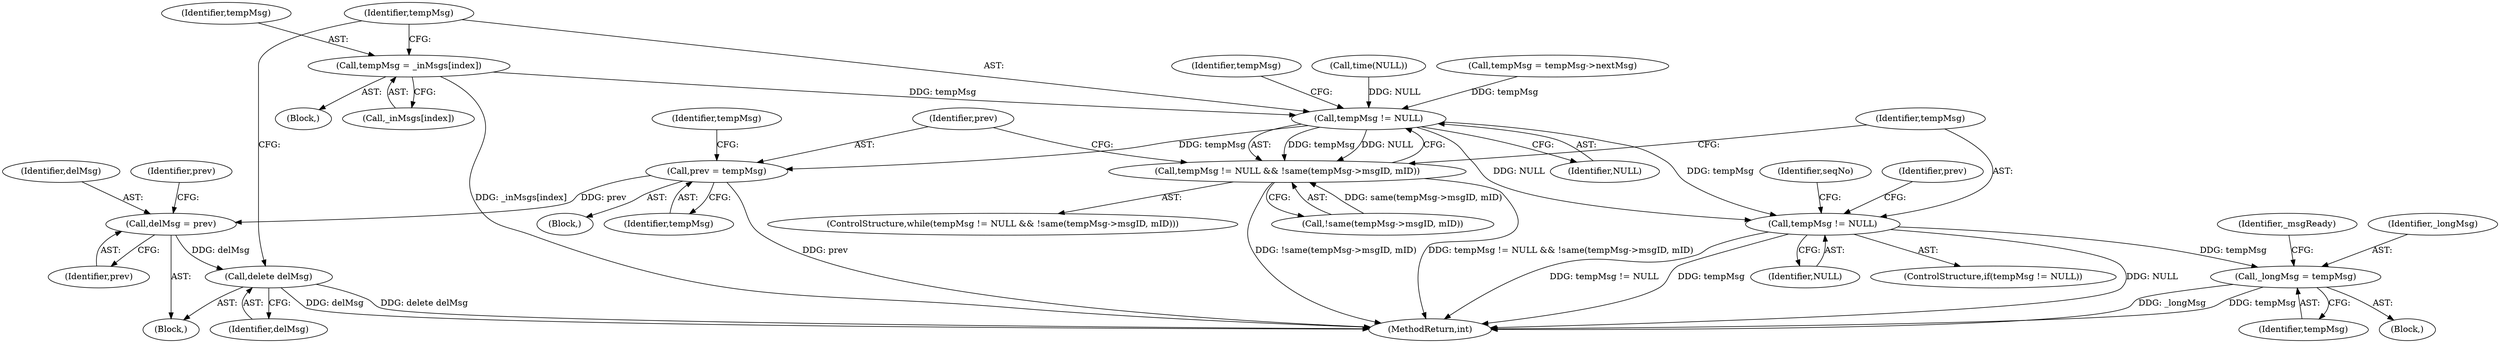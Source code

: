 digraph "0_htcondor_5e5571d1a431eb3c61977b6dd6ec90186ef79867_2@array" {
"1000288" [label="(Call,tempMsg = _inMsgs[index])"];
"1000295" [label="(Call,tempMsg != NULL)"];
"1000294" [label="(Call,tempMsg != NULL && !same(tempMsg->msgID, mID))"];
"1000305" [label="(Call,prev = tempMsg)"];
"1000329" [label="(Call,delMsg = prev)"];
"1000389" [label="(Call,delete delMsg)"];
"1000392" [label="(Call,tempMsg != NULL)"];
"1000416" [label="(Call,_longMsg = tempMsg)"];
"1000418" [label="(Identifier,tempMsg)"];
"1000306" [label="(Identifier,prev)"];
"1000333" [label="(Identifier,prev)"];
"1000309" [label="(Identifier,tempMsg)"];
"1000321" [label="(Block,)"];
"1000416" [label="(Call,_longMsg = tempMsg)"];
"1000109" [label="(Block,)"];
"1000330" [label="(Identifier,delMsg)"];
"1000390" [label="(Identifier,delMsg)"];
"1000296" [label="(Identifier,tempMsg)"];
"1000294" [label="(Call,tempMsg != NULL && !same(tempMsg->msgID, mID))"];
"1000394" [label="(Identifier,NULL)"];
"1000293" [label="(ControlStructure,while(tempMsg != NULL && !same(tempMsg->msgID, mID)))"];
"1000301" [label="(Identifier,tempMsg)"];
"1000298" [label="(Call,!same(tempMsg->msgID, mID))"];
"1000398" [label="(Identifier,seqNo)"];
"1000307" [label="(Identifier,tempMsg)"];
"1000270" [label="(Call,time(NULL))"];
"1000389" [label="(Call,delete delMsg)"];
"1000454" [label="(Identifier,prev)"];
"1000308" [label="(Call,tempMsg = tempMsg->nextMsg)"];
"1000288" [label="(Call,tempMsg = _inMsgs[index])"];
"1000305" [label="(Call,prev = tempMsg)"];
"1000295" [label="(Call,tempMsg != NULL)"];
"1000289" [label="(Identifier,tempMsg)"];
"1000290" [label="(Call,_inMsgs[index])"];
"1000329" [label="(Call,delMsg = prev)"];
"1000392" [label="(Call,tempMsg != NULL)"];
"1000393" [label="(Identifier,tempMsg)"];
"1000304" [label="(Block,)"];
"1000420" [label="(Identifier,_msgReady)"];
"1000490" [label="(MethodReturn,int)"];
"1000297" [label="(Identifier,NULL)"];
"1000391" [label="(ControlStructure,if(tempMsg != NULL))"];
"1000417" [label="(Identifier,_longMsg)"];
"1000415" [label="(Block,)"];
"1000331" [label="(Identifier,prev)"];
"1000288" -> "1000109"  [label="AST: "];
"1000288" -> "1000290"  [label="CFG: "];
"1000289" -> "1000288"  [label="AST: "];
"1000290" -> "1000288"  [label="AST: "];
"1000296" -> "1000288"  [label="CFG: "];
"1000288" -> "1000490"  [label="DDG: _inMsgs[index]"];
"1000288" -> "1000295"  [label="DDG: tempMsg"];
"1000295" -> "1000294"  [label="AST: "];
"1000295" -> "1000297"  [label="CFG: "];
"1000296" -> "1000295"  [label="AST: "];
"1000297" -> "1000295"  [label="AST: "];
"1000301" -> "1000295"  [label="CFG: "];
"1000294" -> "1000295"  [label="CFG: "];
"1000295" -> "1000294"  [label="DDG: tempMsg"];
"1000295" -> "1000294"  [label="DDG: NULL"];
"1000308" -> "1000295"  [label="DDG: tempMsg"];
"1000270" -> "1000295"  [label="DDG: NULL"];
"1000295" -> "1000305"  [label="DDG: tempMsg"];
"1000295" -> "1000392"  [label="DDG: tempMsg"];
"1000295" -> "1000392"  [label="DDG: NULL"];
"1000294" -> "1000293"  [label="AST: "];
"1000294" -> "1000298"  [label="CFG: "];
"1000298" -> "1000294"  [label="AST: "];
"1000306" -> "1000294"  [label="CFG: "];
"1000393" -> "1000294"  [label="CFG: "];
"1000294" -> "1000490"  [label="DDG: !same(tempMsg->msgID, mID)"];
"1000294" -> "1000490"  [label="DDG: tempMsg != NULL && !same(tempMsg->msgID, mID)"];
"1000298" -> "1000294"  [label="DDG: same(tempMsg->msgID, mID)"];
"1000305" -> "1000304"  [label="AST: "];
"1000305" -> "1000307"  [label="CFG: "];
"1000306" -> "1000305"  [label="AST: "];
"1000307" -> "1000305"  [label="AST: "];
"1000309" -> "1000305"  [label="CFG: "];
"1000305" -> "1000490"  [label="DDG: prev"];
"1000305" -> "1000329"  [label="DDG: prev"];
"1000329" -> "1000321"  [label="AST: "];
"1000329" -> "1000331"  [label="CFG: "];
"1000330" -> "1000329"  [label="AST: "];
"1000331" -> "1000329"  [label="AST: "];
"1000333" -> "1000329"  [label="CFG: "];
"1000329" -> "1000389"  [label="DDG: delMsg"];
"1000389" -> "1000321"  [label="AST: "];
"1000389" -> "1000390"  [label="CFG: "];
"1000390" -> "1000389"  [label="AST: "];
"1000296" -> "1000389"  [label="CFG: "];
"1000389" -> "1000490"  [label="DDG: delete delMsg"];
"1000389" -> "1000490"  [label="DDG: delMsg"];
"1000392" -> "1000391"  [label="AST: "];
"1000392" -> "1000394"  [label="CFG: "];
"1000393" -> "1000392"  [label="AST: "];
"1000394" -> "1000392"  [label="AST: "];
"1000398" -> "1000392"  [label="CFG: "];
"1000454" -> "1000392"  [label="CFG: "];
"1000392" -> "1000490"  [label="DDG: NULL"];
"1000392" -> "1000490"  [label="DDG: tempMsg != NULL"];
"1000392" -> "1000490"  [label="DDG: tempMsg"];
"1000392" -> "1000416"  [label="DDG: tempMsg"];
"1000416" -> "1000415"  [label="AST: "];
"1000416" -> "1000418"  [label="CFG: "];
"1000417" -> "1000416"  [label="AST: "];
"1000418" -> "1000416"  [label="AST: "];
"1000420" -> "1000416"  [label="CFG: "];
"1000416" -> "1000490"  [label="DDG: tempMsg"];
"1000416" -> "1000490"  [label="DDG: _longMsg"];
}
